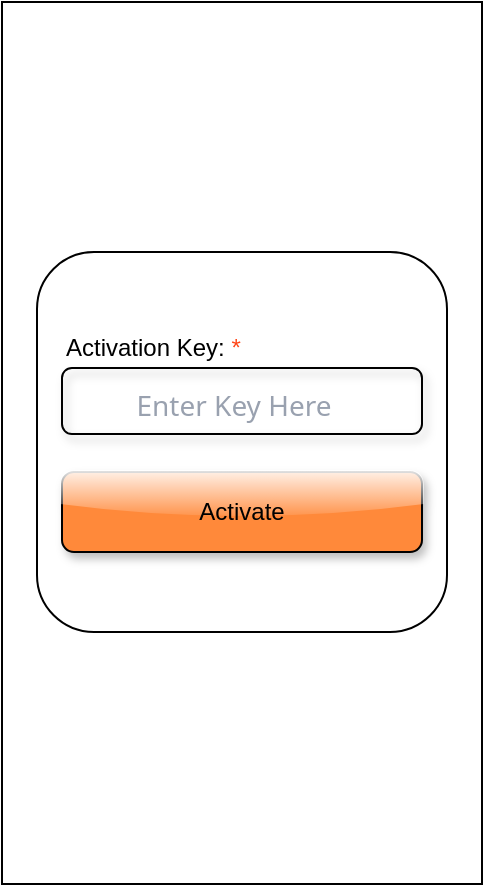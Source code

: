 <mxfile>
    <diagram id="tcDBArtJgO8Lc7VztC57" name="Page-1">
        <mxGraphModel dx="924" dy="570" grid="1" gridSize="10" guides="1" tooltips="1" connect="1" arrows="1" fold="1" page="1" pageScale="1" pageWidth="850" pageHeight="1100" math="0" shadow="0">
            <root>
                <mxCell id="0"/>
                <mxCell id="1" parent="0"/>
                <mxCell id="10" value="" style="group" vertex="1" connectable="0" parent="1">
                    <mxGeometry x="230" y="60" width="240" height="440" as="geometry"/>
                </mxCell>
                <mxCell id="2" value="" style="rounded=0;whiteSpace=wrap;html=1;container=0;" vertex="1" parent="10">
                    <mxGeometry width="240" height="441" as="geometry"/>
                </mxCell>
                <mxCell id="3" value="" style="rounded=1;whiteSpace=wrap;html=1;container=0;" vertex="1" parent="10">
                    <mxGeometry x="17.5" y="125" width="205" height="190" as="geometry"/>
                </mxCell>
                <mxCell id="4" value="&lt;div style=&quot;box-sizing: border-box; border: 0px solid; margin: 0px; padding: 0px; flex: 1 1 0%; scrollbar-width: none; color: rgb(255, 255, 255); font-family: ui-sans-serif, system-ui, sans-serif, &amp;quot;Apple Color Emoji&amp;quot;, &amp;quot;Segoe UI Emoji&amp;quot;, &amp;quot;Segoe UI Symbol&amp;quot;, &amp;quot;Noto Color Emoji&amp;quot;; font-size: medium; text-align: start;&quot; class=&quot;flex-1&quot;&gt;&lt;div style=&quot;box-sizing: border-box; border: 0px solid; margin: 2px 0px 0px; padding: 0px; display: flex; gap: 8px; font-size: 14px; line-height: 1.429; color: oklch(0.707 0.022 261.325); scrollbar-width: none;&quot; class=&quot;flex gap-2 text-sm text-gray-400 mt-0.5&quot;&gt;&lt;span style=&quot;box-sizing: border-box; border: 0px solid; margin: 0px; padding: 0px; display: block; max-width: 100%; text-overflow: ellipsis; text-wrap-mode: nowrap; overflow: hidden; scrollbar-width: none;&quot; class=&quot;block truncate max-w-full&quot;&gt;Enter Key Here&lt;/span&gt;&lt;div&gt;&lt;br&gt;&lt;/div&gt;&lt;/div&gt;&lt;/div&gt;&lt;div style=&quot;box-sizing: border-box; border: 0px solid; margin: 0px; padding: 0px; text-align: right; scrollbar-width: none; color: rgb(255, 255, 255); font-family: ui-sans-serif, system-ui, sans-serif, &amp;quot;Apple Color Emoji&amp;quot;, &amp;quot;Segoe UI Emoji&amp;quot;, &amp;quot;Segoe UI Symbol&amp;quot;, &amp;quot;Noto Color Emoji&amp;quot;; font-size: medium;&quot; class=&quot;text-right&quot;&gt;&lt;/div&gt;" style="rounded=1;whiteSpace=wrap;html=1;fillColor=none;glass=1;shadow=1;container=0;" vertex="1" parent="10">
                    <mxGeometry x="30" y="183" width="180" height="33" as="geometry"/>
                </mxCell>
                <mxCell id="5" value="Activate" style="rounded=1;whiteSpace=wrap;html=1;fillColor=#FF893A;glass=1;shadow=1;container=0;" vertex="1" parent="10">
                    <mxGeometry x="30" y="235" width="180" height="40" as="geometry"/>
                </mxCell>
                <mxCell id="6" value="Activation Key: &lt;font style=&quot;color: rgb(255, 69, 22);&quot;&gt;*&lt;/font&gt;" style="rounded=0;whiteSpace=wrap;html=1;align=left;strokeColor=none;" vertex="1" parent="10">
                    <mxGeometry x="30" y="165" width="168.5" height="16" as="geometry"/>
                </mxCell>
            </root>
        </mxGraphModel>
    </diagram>
</mxfile>